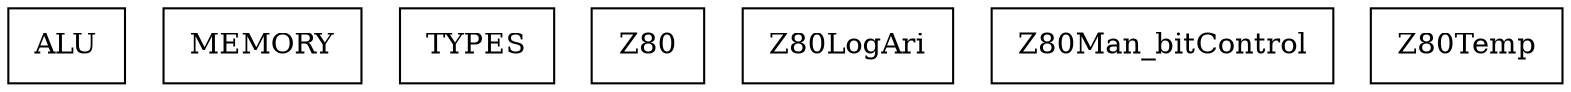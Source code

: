 digraph {
ALU [ label=" ALU " shape= box ]
MEMORY [ label=" MEMORY " shape= box ]
TYPES [ label=" TYPES " shape= box ]
Z80 [ label=" Z80 " shape= box ]
Z80LogAri [ label=" Z80LogAri " shape= box ]
Z80Man_bitControl [ label=" Z80Man_bitControl " shape= box ]
Z80Temp [ label=" Z80Temp " shape= box ]

}
